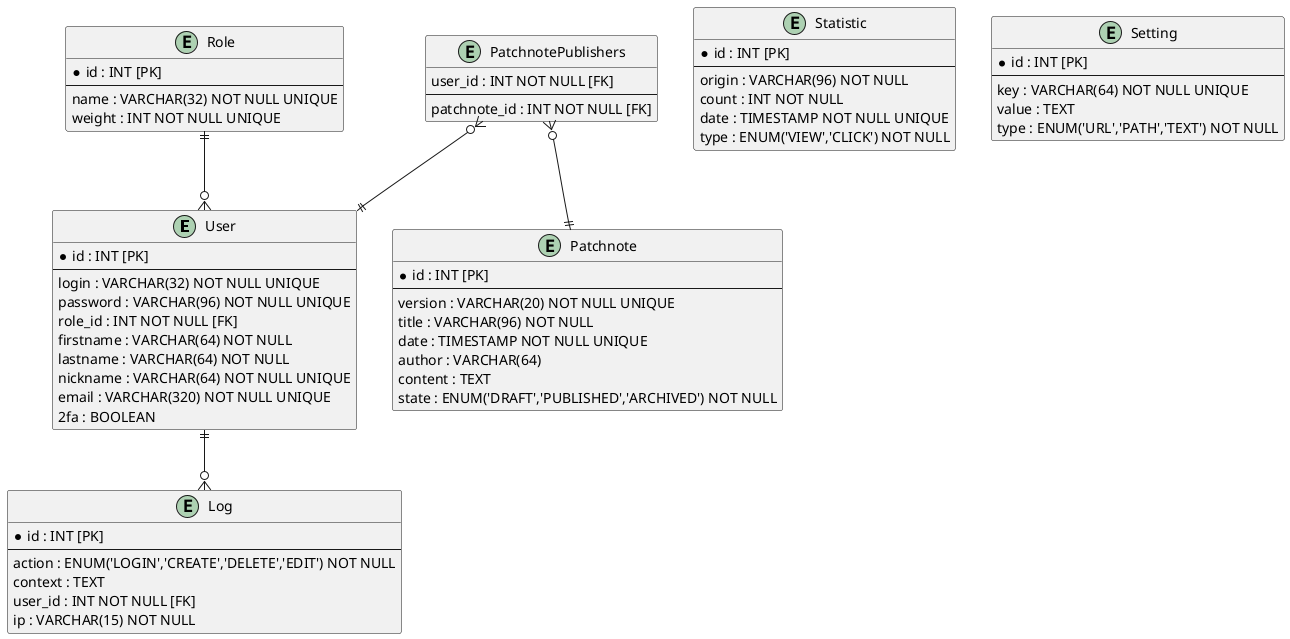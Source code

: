 @startuml
entity "User" as user {
  * id : INT [PK]
  --
  login : VARCHAR(32) NOT NULL UNIQUE
  password : VARCHAR(96) NOT NULL UNIQUE
  role_id : INT NOT NULL [FK]
  firstname : VARCHAR(64) NOT NULL
  lastname : VARCHAR(64) NOT NULL
  nickname : VARCHAR(64) NOT NULL UNIQUE
  email : VARCHAR(320) NOT NULL UNIQUE  
  2fa : BOOLEAN
}

entity "Role" as role {
  * id : INT [PK]
  --
  name : VARCHAR(32) NOT NULL UNIQUE
  weight : INT NOT NULL UNIQUE
}

entity "Patchnote" as patchnote {
  * id : INT [PK]
  --
  version : VARCHAR(20) NOT NULL UNIQUE 
  title : VARCHAR(96) NOT NULL
  date : TIMESTAMP NOT NULL UNIQUE
  author : VARCHAR(64)
  content : TEXT
  state : ENUM('DRAFT','PUBLISHED','ARCHIVED') NOT NULL
}

entity "PatchnotePublishers" as patchnote_publishers {
  user_id : INT NOT NULL [FK]
  --
  patchnote_id : INT NOT NULL [FK]
}

entity "Statistic" as statistic {
  * id : INT [PK]
  --
  origin : VARCHAR(96) NOT NULL
  count : INT NOT NULL
  date : TIMESTAMP NOT NULL UNIQUE
  type : ENUM('VIEW','CLICK') NOT NULL
}

entity "Setting" as setting {
  * id : INT [PK]
  --
  key : VARCHAR(64) NOT NULL UNIQUE
  value : TEXT
  type : ENUM('URL','PATH','TEXT') NOT NULL
}

entity "Log" as log {
  * id : INT [PK]
  --
  action : ENUM('LOGIN','CREATE','DELETE','EDIT') NOT NULL
  context : TEXT
  user_id : INT NOT NULL [FK]
  ip : VARCHAR(15) NOT NULL
}

role ||--o{ user
user ||--o{ log
patchnote_publishers }o--|| patchnote
patchnote_publishers }o--|| user
@enduml

Entity Relationship Diagram : [https://www.plantuml.com/plantuml/duml/bLDHRvim47xdLrXzIJSDQUksIjjJQU8kg8Gm0jcaQgeyuYPM7HjXqovg-jzt1X63HeZsaXo-ptVVzztvIcbIw7BB7IeqqpjqbYfQd26YK0a1Ud4GUelO2dr5VfYWk-Zs5vouBlnmkMO2pfTUF9vwyVd7YpSed2SeJ8C0fQ7_FSM0oebIpx9OjO1VBlk0XUJqlcbaytStLSS7LYWjo9Qswbn-idKC7t8A8LZsE82mNEYMCDwHzluV6480l7WW0BkUpmFiXSwhSt0n1ZMLYqRMa8kMpu29pvIjDzfQqqwtkqP4PniXTTqwRxw6-Z_HGZ7PdcEVLW121qwFJ17IAw9DDl5dU95uiwX71IdrHXPTy-4uaqA307CP_qpWGEcw5WxJsVbe4ditoUZTA4gl0tynnHE8pNr_2Q6bq6j3LFxcJ6r0OjUG-_oGCDvKgzwxUzOdUxSVr-w_005CQPPLNLNpDJG6MJ1uJSVjpMGfx0ByZ-jwbripbpx-0VwD0tzyUyIy1TMQYNLDlOw7Y3_ItSddz4HuIUryEupIE333zP8f_1d04Lg1h2bnEKY7P9f9SQWUpB_veH4SOo_144nmWAi0J_nsgsOF_zWzFB4LB6_f_l2voxfwzVkzwygNgenZVfe3aE3qhkAhTDtztgxQ8AegUqN5gjpolm00]
